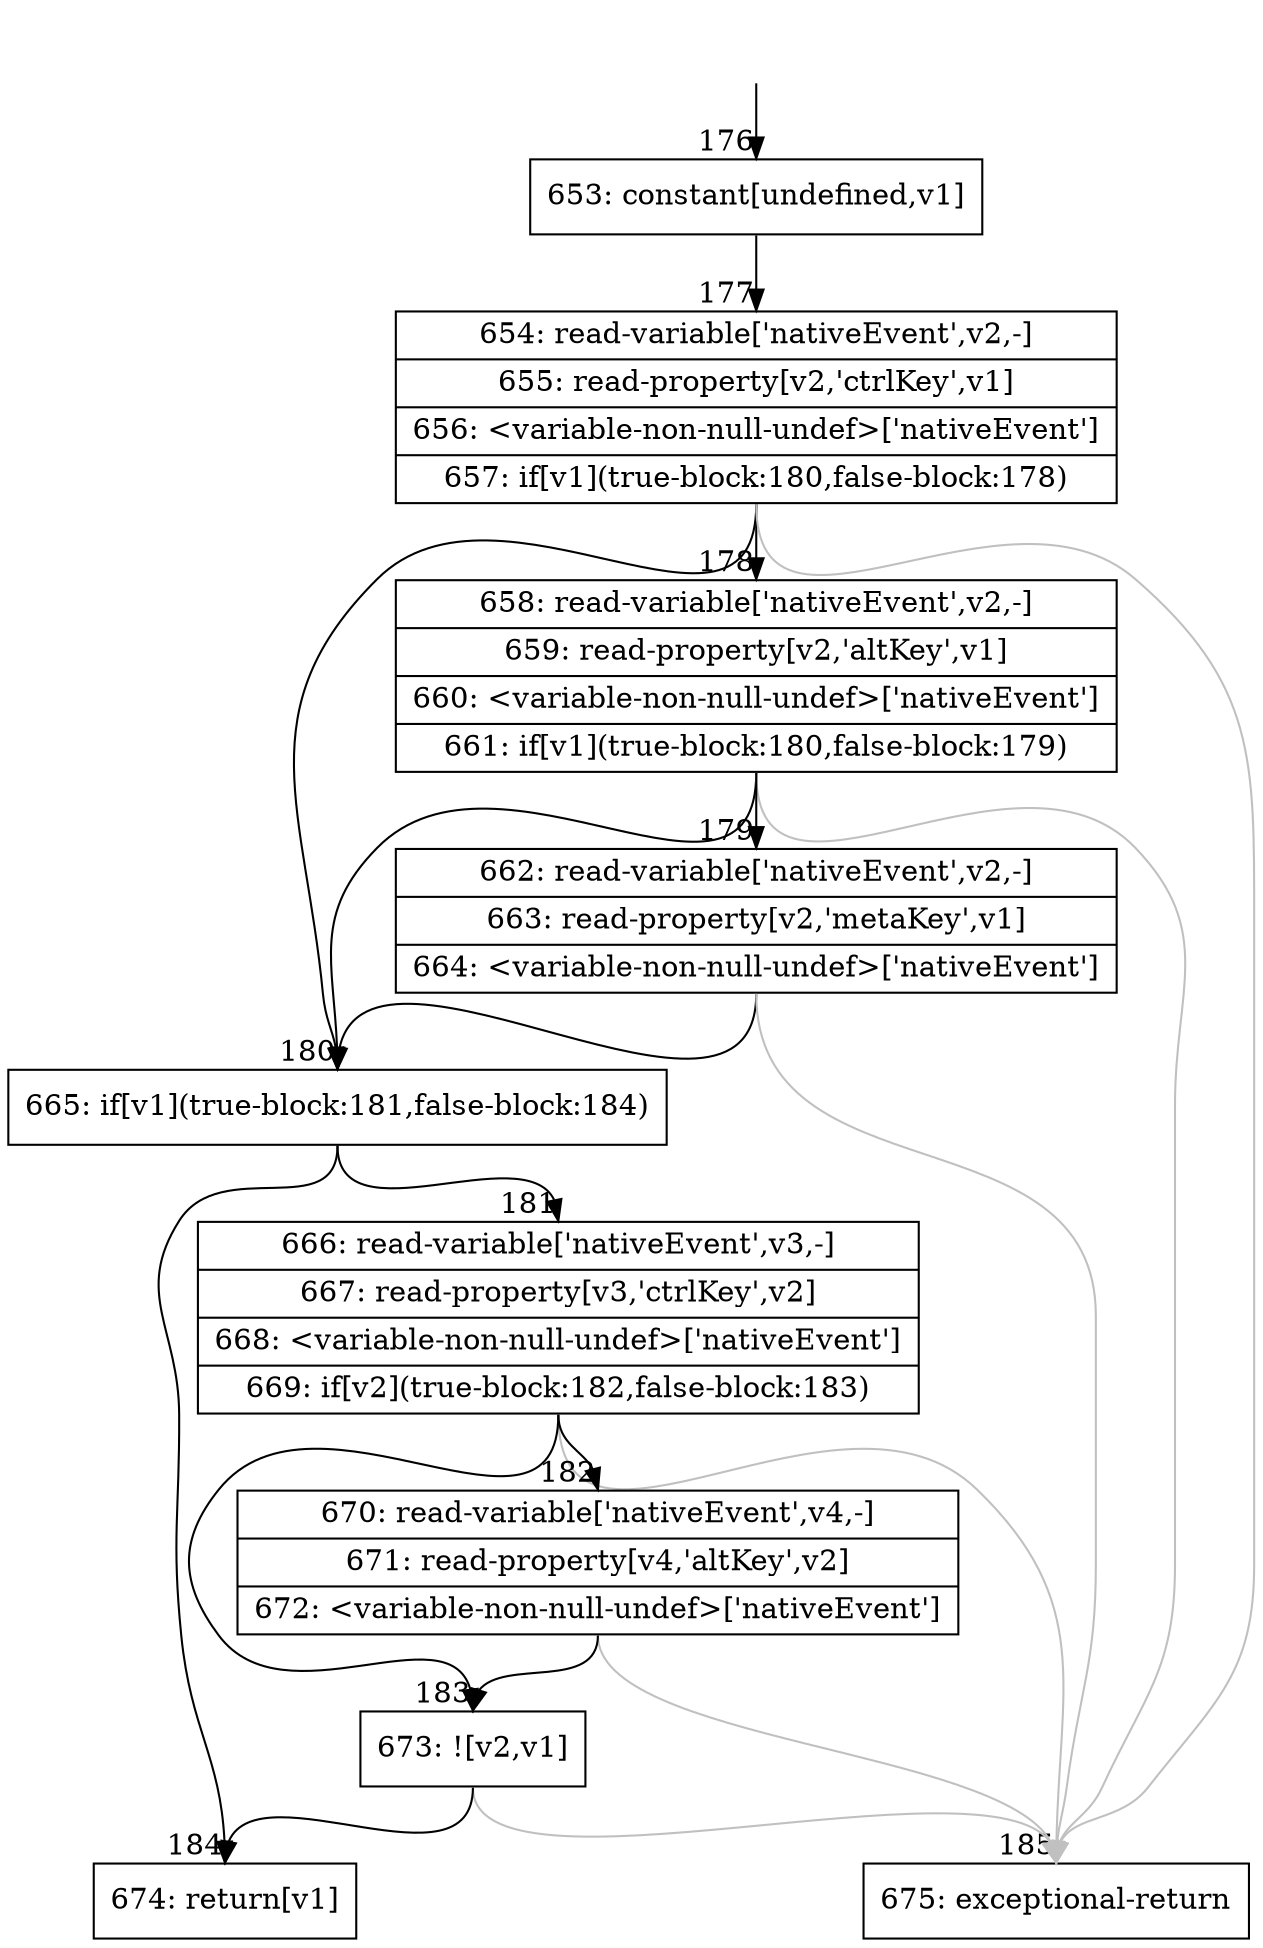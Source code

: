 digraph {
rankdir="TD"
BB_entry13[shape=none,label=""];
BB_entry13 -> BB176 [tailport=s, headport=n, headlabel="    176"]
BB176 [shape=record label="{653: constant[undefined,v1]}" ] 
BB176 -> BB177 [tailport=s, headport=n, headlabel="      177"]
BB177 [shape=record label="{654: read-variable['nativeEvent',v2,-]|655: read-property[v2,'ctrlKey',v1]|656: \<variable-non-null-undef\>['nativeEvent']|657: if[v1](true-block:180,false-block:178)}" ] 
BB177 -> BB180 [tailport=s, headport=n, headlabel="      180"]
BB177 -> BB178 [tailport=s, headport=n, headlabel="      178"]
BB177 -> BB185 [tailport=s, headport=n, color=gray, headlabel="      185"]
BB178 [shape=record label="{658: read-variable['nativeEvent',v2,-]|659: read-property[v2,'altKey',v1]|660: \<variable-non-null-undef\>['nativeEvent']|661: if[v1](true-block:180,false-block:179)}" ] 
BB178 -> BB180 [tailport=s, headport=n]
BB178 -> BB179 [tailport=s, headport=n, headlabel="      179"]
BB178 -> BB185 [tailport=s, headport=n, color=gray]
BB179 [shape=record label="{662: read-variable['nativeEvent',v2,-]|663: read-property[v2,'metaKey',v1]|664: \<variable-non-null-undef\>['nativeEvent']}" ] 
BB179 -> BB180 [tailport=s, headport=n]
BB179 -> BB185 [tailport=s, headport=n, color=gray]
BB180 [shape=record label="{665: if[v1](true-block:181,false-block:184)}" ] 
BB180 -> BB184 [tailport=s, headport=n, headlabel="      184"]
BB180 -> BB181 [tailport=s, headport=n, headlabel="      181"]
BB181 [shape=record label="{666: read-variable['nativeEvent',v3,-]|667: read-property[v3,'ctrlKey',v2]|668: \<variable-non-null-undef\>['nativeEvent']|669: if[v2](true-block:182,false-block:183)}" ] 
BB181 -> BB183 [tailport=s, headport=n, headlabel="      183"]
BB181 -> BB182 [tailport=s, headport=n, headlabel="      182"]
BB181 -> BB185 [tailport=s, headport=n, color=gray]
BB182 [shape=record label="{670: read-variable['nativeEvent',v4,-]|671: read-property[v4,'altKey',v2]|672: \<variable-non-null-undef\>['nativeEvent']}" ] 
BB182 -> BB183 [tailport=s, headport=n]
BB182 -> BB185 [tailport=s, headport=n, color=gray]
BB183 [shape=record label="{673: ![v2,v1]}" ] 
BB183 -> BB184 [tailport=s, headport=n]
BB183 -> BB185 [tailport=s, headport=n, color=gray]
BB184 [shape=record label="{674: return[v1]}" ] 
BB185 [shape=record label="{675: exceptional-return}" ] 
//#$~ 326
}

